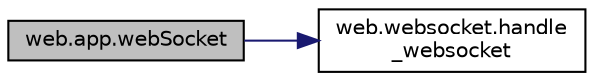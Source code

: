 digraph "web.app.webSocket"
{
  edge [fontname="Helvetica",fontsize="10",labelfontname="Helvetica",labelfontsize="10"];
  node [fontname="Helvetica",fontsize="10",shape=record];
  rankdir="LR";
  Node1 [label="web.app.webSocket",height=0.2,width=0.4,color="black", fillcolor="grey75", style="filled" fontcolor="black"];
  Node1 -> Node2 [color="midnightblue",fontsize="10",style="solid",fontname="Helvetica"];
  Node2 [label="web.websocket.handle\l_websocket",height=0.2,width=0.4,color="black", fillcolor="white", style="filled",URL="$namespaceweb_1_1websocket.html#a33ef9743f6d3e7f906a7204224394a80"];
}

